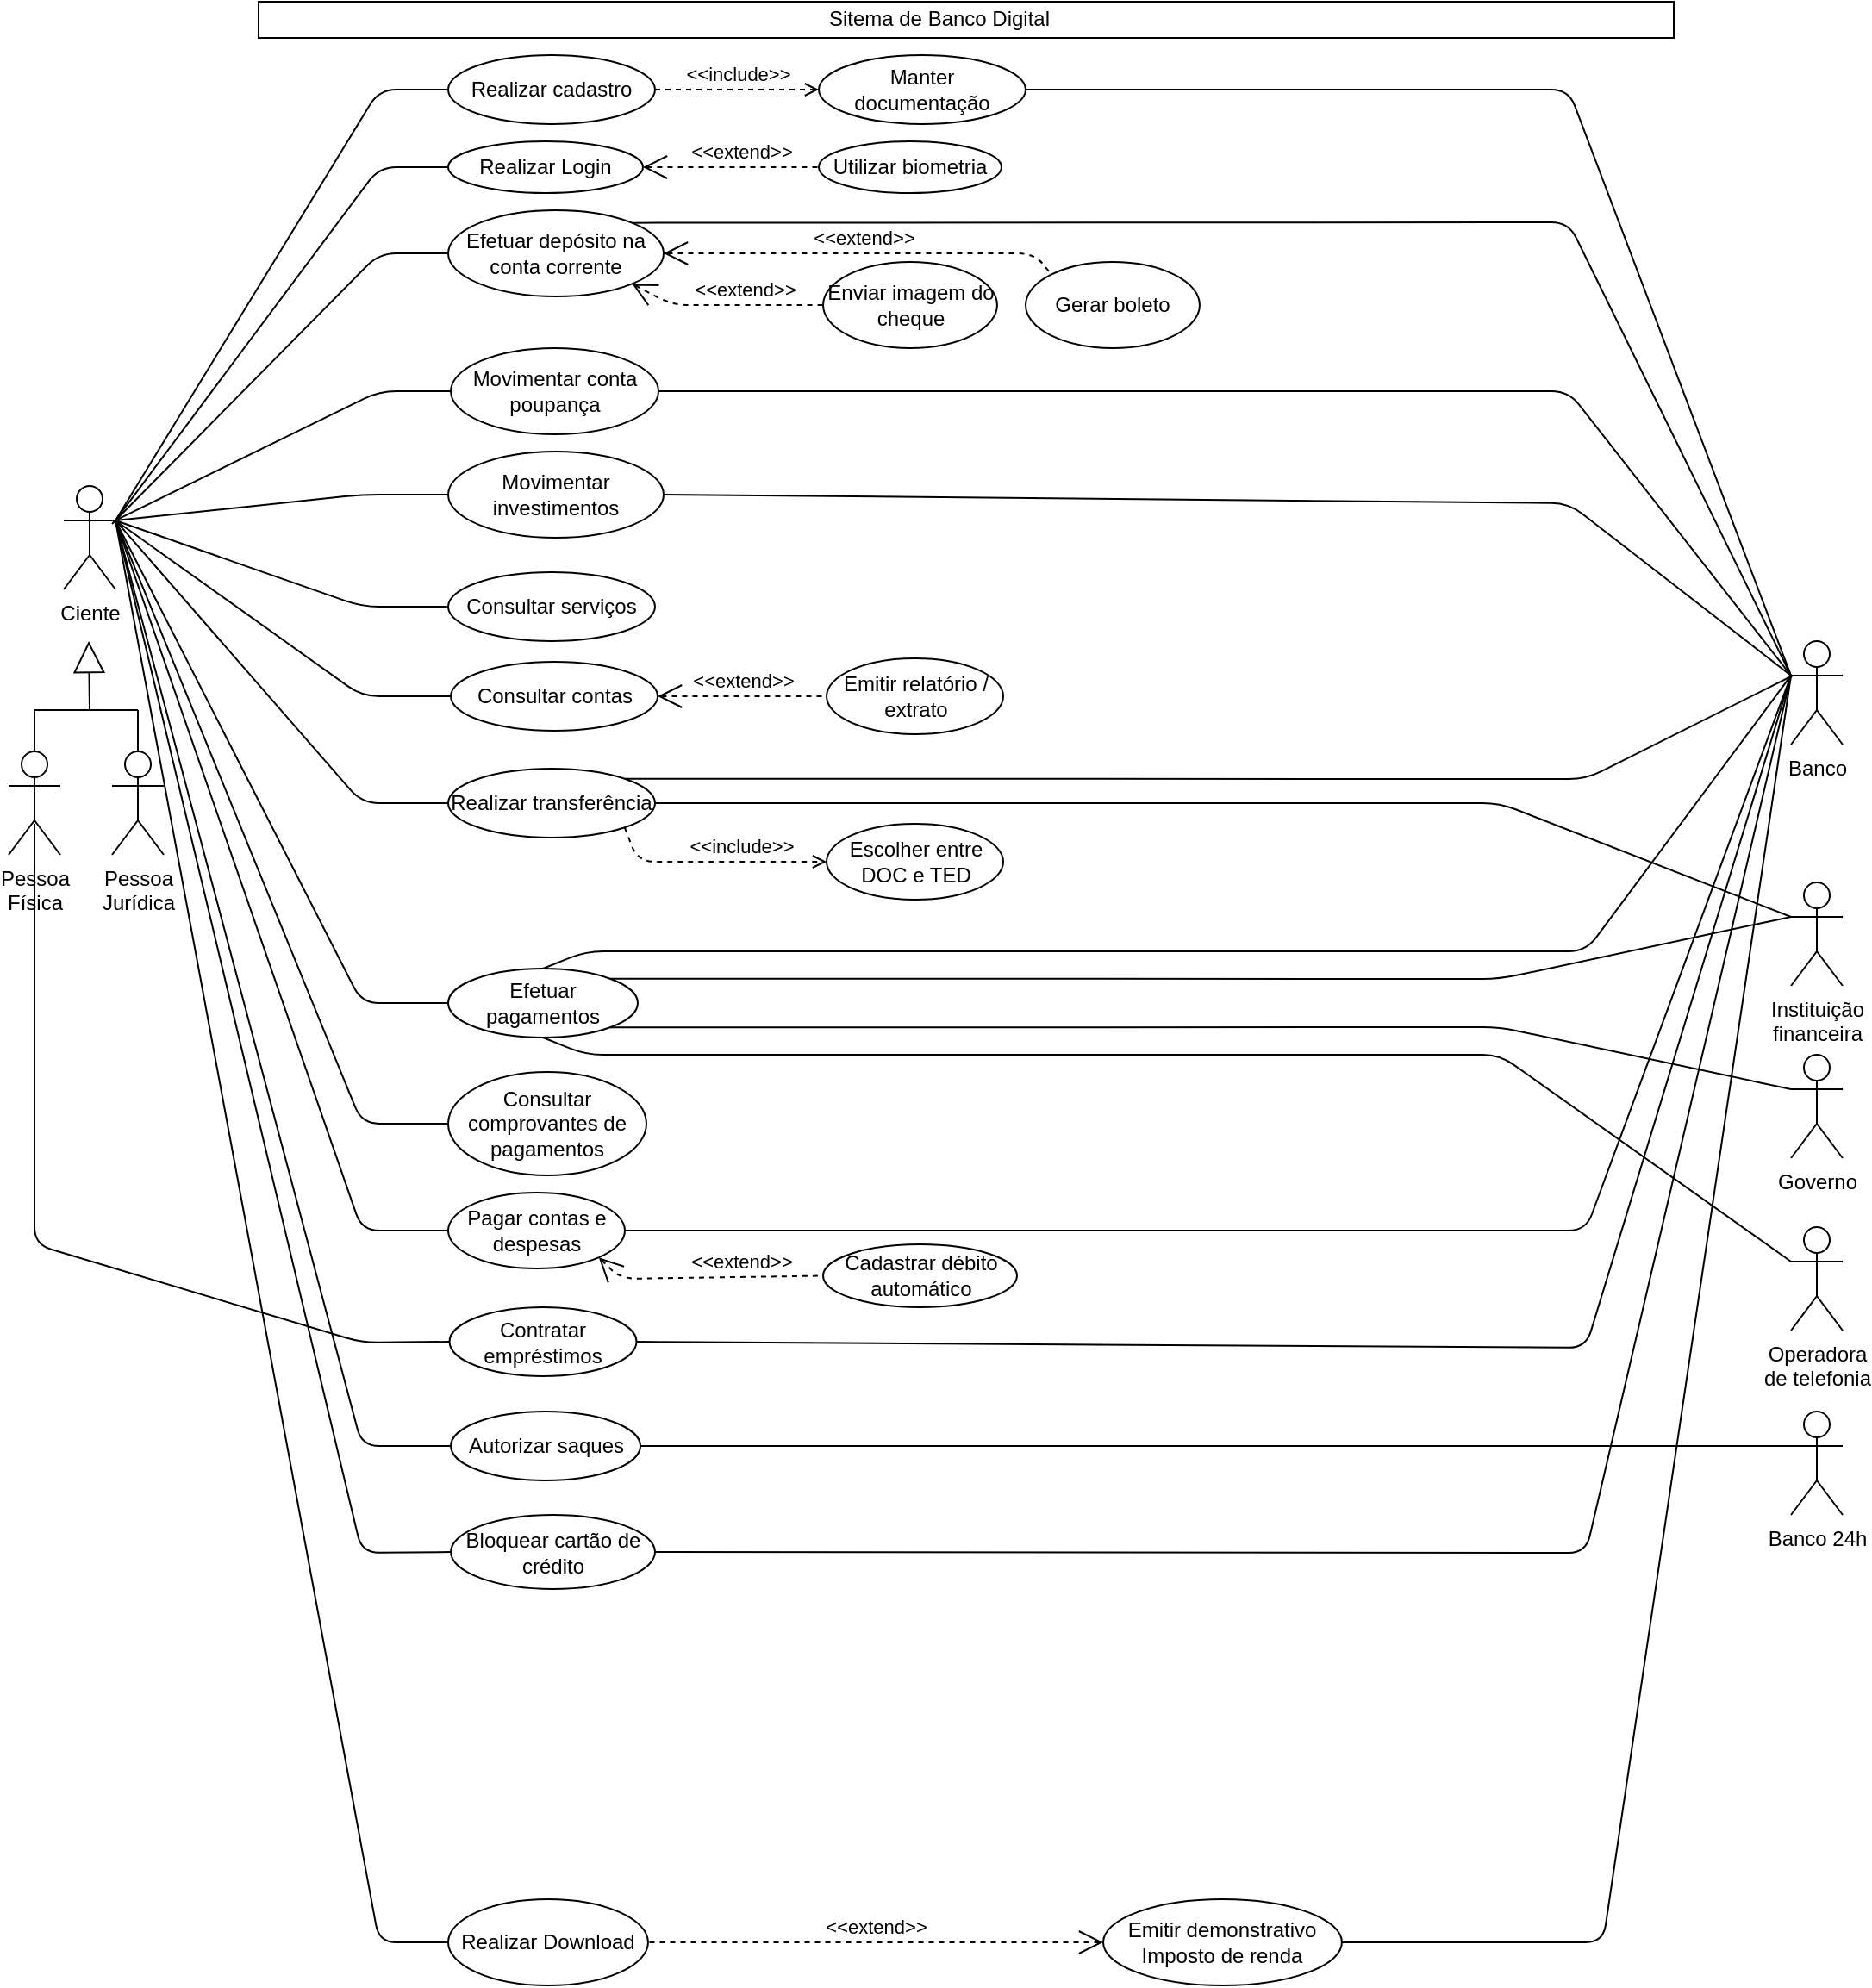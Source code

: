 <mxfile version="13.7.6" type="github" pages="5"><diagram id="DsBiiapuRiAqTnviEb7C" name="1 - Diagrama de Caso de Uso"><mxGraphModel dx="1422" dy="791" grid="1" gridSize="10" guides="1" tooltips="1" connect="1" arrows="1" fold="1" page="1" pageScale="1" pageWidth="1169" pageHeight="827" math="0" shadow="0"><root><mxCell id="2DhB54jZ814SYMtWfvFa-0"/><mxCell id="2DhB54jZ814SYMtWfvFa-1" parent="2DhB54jZ814SYMtWfvFa-0"/><mxCell id="vX_nBMu21mVQ4tmIVnHO-0" value="" style="whiteSpace=wrap;html=1;" parent="2DhB54jZ814SYMtWfvFa-1" vertex="1"><mxGeometry x="190" y="9" width="821" height="21" as="geometry"/></mxCell><mxCell id="vX_nBMu21mVQ4tmIVnHO-1" value="Realizar cadastro" style="ellipse;whiteSpace=wrap;html=1;" parent="2DhB54jZ814SYMtWfvFa-1" vertex="1"><mxGeometry x="300" y="40" width="120" height="40" as="geometry"/></mxCell><mxCell id="vX_nBMu21mVQ4tmIVnHO-5" value="Sitema de Banco Digital" style="text;html=1;strokeColor=none;fillColor=none;align=center;verticalAlign=middle;whiteSpace=wrap;rounded=0;" parent="2DhB54jZ814SYMtWfvFa-1" vertex="1"><mxGeometry x="500" y="9" width="170" height="20" as="geometry"/></mxCell><mxCell id="vX_nBMu21mVQ4tmIVnHO-6" value="Realizar Login" style="ellipse;whiteSpace=wrap;html=1;" parent="2DhB54jZ814SYMtWfvFa-1" vertex="1"><mxGeometry x="300" y="90" width="112.99" height="30" as="geometry"/></mxCell><mxCell id="vX_nBMu21mVQ4tmIVnHO-7" value="Realizar transferência" style="ellipse;whiteSpace=wrap;html=1;" parent="2DhB54jZ814SYMtWfvFa-1" vertex="1"><mxGeometry x="300" y="454" width="120" height="40" as="geometry"/></mxCell><mxCell id="vX_nBMu21mVQ4tmIVnHO-8" value="Efetuar pagamentos" style="ellipse;whiteSpace=wrap;html=1;" parent="2DhB54jZ814SYMtWfvFa-1" vertex="1"><mxGeometry x="300" y="570" width="110" height="40" as="geometry"/></mxCell><mxCell id="vX_nBMu21mVQ4tmIVnHO-9" value="Consultar comprovantes de pagamentos" style="ellipse;whiteSpace=wrap;html=1;" parent="2DhB54jZ814SYMtWfvFa-1" vertex="1"><mxGeometry x="300" y="630" width="115" height="60" as="geometry"/></mxCell><mxCell id="vX_nBMu21mVQ4tmIVnHO-14" value="Contratar empréstimos" style="ellipse;whiteSpace=wrap;html=1;" parent="2DhB54jZ814SYMtWfvFa-1" vertex="1"><mxGeometry x="300.76" y="766.5" width="108.48" height="40" as="geometry"/></mxCell><mxCell id="vX_nBMu21mVQ4tmIVnHO-23" value="Ciente" style="shape=umlActor;verticalLabelPosition=bottom;verticalAlign=top;html=1;outlineConnect=0;fillColor=#FFFFFF;" parent="2DhB54jZ814SYMtWfvFa-1" vertex="1"><mxGeometry x="77" y="290" width="30" height="60" as="geometry"/></mxCell><mxCell id="vX_nBMu21mVQ4tmIVnHO-26" value="" style="endArrow=block;endSize=16;endFill=0;html=1;" parent="2DhB54jZ814SYMtWfvFa-1" edge="1"><mxGeometry width="160" relative="1" as="geometry"><mxPoint x="92" y="420" as="sourcePoint"/><mxPoint x="91.5" y="380" as="targetPoint"/></mxGeometry></mxCell><mxCell id="vX_nBMu21mVQ4tmIVnHO-28" value="" style="endArrow=none;html=1;entryX=0;entryY=0.5;entryDx=0;entryDy=0;exitX=1;exitY=0.333;exitDx=0;exitDy=0;exitPerimeter=0;" parent="2DhB54jZ814SYMtWfvFa-1" target="vX_nBMu21mVQ4tmIVnHO-1" edge="1" source="vX_nBMu21mVQ4tmIVnHO-23"><mxGeometry width="50" height="50" relative="1" as="geometry"><mxPoint x="150" y="320" as="sourcePoint"/><mxPoint x="390" y="240" as="targetPoint"/><Array as="points"><mxPoint x="260" y="60"/></Array></mxGeometry></mxCell><mxCell id="ZvteafPXOO2fO8DJGW11-0" value="Banco" style="shape=umlActor;verticalLabelPosition=bottom;verticalAlign=top;html=1;outlineConnect=0;flipV=0;flipH=0;" parent="2DhB54jZ814SYMtWfvFa-1" vertex="1"><mxGeometry x="1079" y="380" width="30" height="60" as="geometry"/></mxCell><mxCell id="ZvteafPXOO2fO8DJGW11-1" value="" style="endArrow=none;html=1;exitX=1;exitY=0.5;exitDx=0;exitDy=0;entryX=0;entryY=0.333;entryDx=0;entryDy=0;entryPerimeter=0;" parent="2DhB54jZ814SYMtWfvFa-1" source="ZvteafPXOO2fO8DJGW11-13" edge="1" target="ZvteafPXOO2fO8DJGW11-0"><mxGeometry width="50" height="50" relative="1" as="geometry"><mxPoint x="560" y="310" as="sourcePoint"/><mxPoint x="1020" y="420" as="targetPoint"/><Array as="points"><mxPoint x="950" y="60"/></Array></mxGeometry></mxCell><mxCell id="ZvteafPXOO2fO8DJGW11-4" value="" style="endArrow=none;html=1;" parent="2DhB54jZ814SYMtWfvFa-1" edge="1"><mxGeometry width="50" height="50" relative="1" as="geometry"><mxPoint x="60" y="420" as="sourcePoint"/><mxPoint x="120" y="420" as="targetPoint"/></mxGeometry></mxCell><mxCell id="ZvteafPXOO2fO8DJGW11-5" value="Pessoa&lt;br&gt; Física" style="shape=umlActor;verticalLabelPosition=bottom;verticalAlign=top;html=1;outlineConnect=0;fillColor=#FFFFFF;" parent="2DhB54jZ814SYMtWfvFa-1" vertex="1"><mxGeometry x="45" y="444" width="30" height="60" as="geometry"/></mxCell><mxCell id="ZvteafPXOO2fO8DJGW11-6" value="Pessoa &lt;br&gt;Jurídica" style="shape=umlActor;verticalLabelPosition=bottom;verticalAlign=top;html=1;outlineConnect=0;fillColor=#FFFFFF;" parent="2DhB54jZ814SYMtWfvFa-1" vertex="1"><mxGeometry x="105" y="444" width="30" height="60" as="geometry"/></mxCell><mxCell id="ZvteafPXOO2fO8DJGW11-9" value="" style="endArrow=none;html=1;exitX=0.5;exitY=0;exitDx=0;exitDy=0;exitPerimeter=0;" parent="2DhB54jZ814SYMtWfvFa-1" source="ZvteafPXOO2fO8DJGW11-5" edge="1"><mxGeometry width="50" height="50" relative="1" as="geometry"><mxPoint x="60" y="450" as="sourcePoint"/><mxPoint x="60" y="420" as="targetPoint"/></mxGeometry></mxCell><mxCell id="ZvteafPXOO2fO8DJGW11-10" value="" style="endArrow=none;html=1;exitX=0.5;exitY=0;exitDx=0;exitDy=0;exitPerimeter=0;" parent="2DhB54jZ814SYMtWfvFa-1" source="ZvteafPXOO2fO8DJGW11-6" edge="1"><mxGeometry width="50" height="50" relative="1" as="geometry"><mxPoint x="184" y="560" as="sourcePoint"/><mxPoint x="120" y="420" as="targetPoint"/></mxGeometry></mxCell><mxCell id="ZvteafPXOO2fO8DJGW11-13" value="Manter documentação" style="ellipse;whiteSpace=wrap;html=1;" parent="2DhB54jZ814SYMtWfvFa-1" vertex="1"><mxGeometry x="515" y="40" width="120" height="40" as="geometry"/></mxCell><mxCell id="ZvteafPXOO2fO8DJGW11-14" value="&amp;lt;&amp;lt;include&amp;gt;&amp;gt;" style="edgeStyle=none;html=1;endArrow=open;verticalAlign=bottom;dashed=1;labelBackgroundColor=none;entryX=0;entryY=0.5;entryDx=0;entryDy=0;" parent="2DhB54jZ814SYMtWfvFa-1" source="vX_nBMu21mVQ4tmIVnHO-1" target="ZvteafPXOO2fO8DJGW11-13" edge="1"><mxGeometry width="160" relative="1" as="geometry"><mxPoint x="470" y="40" as="sourcePoint"/><mxPoint x="630" y="40" as="targetPoint"/></mxGeometry></mxCell><mxCell id="XDwi1TY7QVHNhXsGzI59-0" value="Efetuar depósito na conta corrente" style="ellipse;whiteSpace=wrap;html=1;" parent="2DhB54jZ814SYMtWfvFa-1" vertex="1"><mxGeometry x="300" y="130" width="125" height="50" as="geometry"/></mxCell><mxCell id="XDwi1TY7QVHNhXsGzI59-5" value="Consultar contas" style="ellipse;whiteSpace=wrap;html=1;" parent="2DhB54jZ814SYMtWfvFa-1" vertex="1"><mxGeometry x="301.52" y="392" width="120" height="40" as="geometry"/></mxCell><mxCell id="XDwi1TY7QVHNhXsGzI59-27" value="" style="endArrow=none;html=1;exitX=1;exitY=0;exitDx=0;exitDy=0;entryX=0;entryY=0.333;entryDx=0;entryDy=0;entryPerimeter=0;" parent="2DhB54jZ814SYMtWfvFa-1" source="XDwi1TY7QVHNhXsGzI59-0" edge="1" target="ZvteafPXOO2fO8DJGW11-0"><mxGeometry width="50" height="50" relative="1" as="geometry"><mxPoint x="690" y="440" as="sourcePoint"/><mxPoint x="1020" y="420" as="targetPoint"/><Array as="points"><mxPoint x="920" y="137"/><mxPoint x="950" y="137"/></Array></mxGeometry></mxCell><mxCell id="XDwi1TY7QVHNhXsGzI59-28" value="" style="endArrow=none;html=1;entryX=0;entryY=0.5;entryDx=0;entryDy=0;" parent="2DhB54jZ814SYMtWfvFa-1" target="XDwi1TY7QVHNhXsGzI59-0" edge="1"><mxGeometry width="50" height="50" relative="1" as="geometry"><mxPoint x="105" y="312" as="sourcePoint"/><mxPoint x="740" y="390" as="targetPoint"/><Array as="points"><mxPoint x="260" y="155"/></Array></mxGeometry></mxCell><mxCell id="wA_K8r5_YJ25UlDgHq8q-1" value="Movimentar conta poupança" style="ellipse;whiteSpace=wrap;html=1;" vertex="1" parent="2DhB54jZ814SYMtWfvFa-1"><mxGeometry x="301.52" y="210" width="120.49" height="50" as="geometry"/></mxCell><mxCell id="wA_K8r5_YJ25UlDgHq8q-2" value="Movimentar investimentos" style="ellipse;whiteSpace=wrap;html=1;" vertex="1" parent="2DhB54jZ814SYMtWfvFa-1"><mxGeometry x="300" y="270" width="125" height="50" as="geometry"/></mxCell><mxCell id="wA_K8r5_YJ25UlDgHq8q-20" value="" style="endArrow=none;html=1;entryX=0;entryY=0.5;entryDx=0;entryDy=0;exitX=1;exitY=0.333;exitDx=0;exitDy=0;exitPerimeter=0;" edge="1" parent="2DhB54jZ814SYMtWfvFa-1" source="vX_nBMu21mVQ4tmIVnHO-23" target="vX_nBMu21mVQ4tmIVnHO-7"><mxGeometry width="50" height="50" relative="1" as="geometry"><mxPoint x="150" y="320" as="sourcePoint"/><mxPoint x="620" y="520" as="targetPoint"/><Array as="points"><mxPoint x="250" y="474"/></Array></mxGeometry></mxCell><mxCell id="wA_K8r5_YJ25UlDgHq8q-21" value="" style="endArrow=none;html=1;exitX=0;exitY=0.5;exitDx=0;exitDy=0;entryX=1;entryY=0.333;entryDx=0;entryDy=0;entryPerimeter=0;" edge="1" parent="2DhB54jZ814SYMtWfvFa-1" source="vX_nBMu21mVQ4tmIVnHO-8" target="vX_nBMu21mVQ4tmIVnHO-23"><mxGeometry width="50" height="50" relative="1" as="geometry"><mxPoint x="570" y="480" as="sourcePoint"/><mxPoint x="150" y="320" as="targetPoint"/><Array as="points"><mxPoint x="250" y="590"/></Array></mxGeometry></mxCell><mxCell id="wA_K8r5_YJ25UlDgHq8q-22" value="" style="endArrow=none;html=1;exitX=0.5;exitY=0;exitDx=0;exitDy=0;entryX=0;entryY=0.333;entryDx=0;entryDy=0;entryPerimeter=0;" edge="1" parent="2DhB54jZ814SYMtWfvFa-1" source="vX_nBMu21mVQ4tmIVnHO-8" target="ZvteafPXOO2fO8DJGW11-0"><mxGeometry width="50" height="50" relative="1" as="geometry"><mxPoint x="570" y="630" as="sourcePoint"/><mxPoint x="1020" y="420" as="targetPoint"/><Array as="points"><mxPoint x="380" y="560"/><mxPoint x="960" y="560"/></Array></mxGeometry></mxCell><mxCell id="wA_K8r5_YJ25UlDgHq8q-23" value="" style="endArrow=none;html=1;entryX=0;entryY=0.5;entryDx=0;entryDy=0;exitX=1;exitY=0.333;exitDx=0;exitDy=0;exitPerimeter=0;" edge="1" parent="2DhB54jZ814SYMtWfvFa-1" source="vX_nBMu21mVQ4tmIVnHO-23" target="XDwi1TY7QVHNhXsGzI59-5"><mxGeometry width="50" height="50" relative="1" as="geometry"><mxPoint x="150" y="320" as="sourcePoint"/><mxPoint x="620" y="400" as="targetPoint"/><Array as="points"><mxPoint x="250" y="412"/></Array></mxGeometry></mxCell><mxCell id="wA_K8r5_YJ25UlDgHq8q-34" value="Banco 24h" style="shape=umlActor;verticalLabelPosition=bottom;verticalAlign=top;html=1;outlineConnect=0;fillColor=#FFFFFF;" vertex="1" parent="2DhB54jZ814SYMtWfvFa-1"><mxGeometry x="1079" y="827" width="30" height="60" as="geometry"/></mxCell><mxCell id="wA_K8r5_YJ25UlDgHq8q-35" value="Operadora&lt;br&gt;de telefonia" style="shape=umlActor;verticalLabelPosition=bottom;verticalAlign=top;html=1;outlineConnect=0;fillColor=#FFFFFF;" vertex="1" parent="2DhB54jZ814SYMtWfvFa-1"><mxGeometry x="1079" y="720" width="30" height="60" as="geometry"/></mxCell><mxCell id="wA_K8r5_YJ25UlDgHq8q-39" value="Governo" style="shape=umlActor;verticalLabelPosition=bottom;verticalAlign=top;html=1;outlineConnect=0;fillColor=#FFFFFF;" vertex="1" parent="2DhB54jZ814SYMtWfvFa-1"><mxGeometry x="1079" y="620" width="30" height="60" as="geometry"/></mxCell><mxCell id="wA_K8r5_YJ25UlDgHq8q-43" value="" style="endArrow=none;html=1;entryX=0;entryY=0.5;entryDx=0;entryDy=0;exitX=0.5;exitY=0.7;exitDx=0;exitDy=0;exitPerimeter=0;" edge="1" parent="2DhB54jZ814SYMtWfvFa-1" source="ZvteafPXOO2fO8DJGW11-5" target="vX_nBMu21mVQ4tmIVnHO-14"><mxGeometry width="50" height="50" relative="1" as="geometry"><mxPoint x="60" y="550" as="sourcePoint"/><mxPoint x="480" y="630" as="targetPoint"/><Array as="points"><mxPoint x="60" y="730"/><mxPoint x="250" y="787"/></Array></mxGeometry></mxCell><mxCell id="wA_K8r5_YJ25UlDgHq8q-44" value="Autorizar saques" style="ellipse;whiteSpace=wrap;html=1;" vertex="1" parent="2DhB54jZ814SYMtWfvFa-1"><mxGeometry x="301.52" y="827" width="110" height="40" as="geometry"/></mxCell><mxCell id="wA_K8r5_YJ25UlDgHq8q-45" value="" style="endArrow=none;html=1;exitX=1;exitY=0.5;exitDx=0;exitDy=0;entryX=0;entryY=0.333;entryDx=0;entryDy=0;entryPerimeter=0;" edge="1" parent="2DhB54jZ814SYMtWfvFa-1" source="wA_K8r5_YJ25UlDgHq8q-44" target="wA_K8r5_YJ25UlDgHq8q-34"><mxGeometry width="50" height="50" relative="1" as="geometry"><mxPoint x="430" y="650" as="sourcePoint"/><mxPoint x="1010" y="730" as="targetPoint"/><Array as="points"/></mxGeometry></mxCell><mxCell id="wA_K8r5_YJ25UlDgHq8q-46" value="" style="endArrow=none;html=1;exitX=0;exitY=0.5;exitDx=0;exitDy=0;entryX=1;entryY=0.333;entryDx=0;entryDy=0;entryPerimeter=0;" edge="1" parent="2DhB54jZ814SYMtWfvFa-1" source="wA_K8r5_YJ25UlDgHq8q-44" target="vX_nBMu21mVQ4tmIVnHO-23"><mxGeometry width="50" height="50" relative="1" as="geometry"><mxPoint x="460" y="739" as="sourcePoint"/><mxPoint x="150" y="320" as="targetPoint"/><Array as="points"><mxPoint x="250" y="847"/></Array></mxGeometry></mxCell><mxCell id="wA_K8r5_YJ25UlDgHq8q-47" value="Emitir demonstrativo Imposto de renda" style="ellipse;whiteSpace=wrap;html=1;" vertex="1" parent="2DhB54jZ814SYMtWfvFa-1"><mxGeometry x="680" y="1110" width="138.48" height="50" as="geometry"/></mxCell><mxCell id="GX83zMJalA5b8JE2kMbX-0" value="" style="endArrow=none;html=1;exitX=1;exitY=0.333;exitDx=0;exitDy=0;exitPerimeter=0;entryX=0;entryY=0.5;entryDx=0;entryDy=0;" edge="1" parent="2DhB54jZ814SYMtWfvFa-1" source="vX_nBMu21mVQ4tmIVnHO-23" target="vX_nBMu21mVQ4tmIVnHO-6"><mxGeometry width="50" height="50" relative="1" as="geometry"><mxPoint x="590" y="270" as="sourcePoint"/><mxPoint x="640" y="220" as="targetPoint"/><Array as="points"><mxPoint x="260" y="105"/></Array></mxGeometry></mxCell><mxCell id="GX83zMJalA5b8JE2kMbX-2" value="Realizar Download" style="ellipse;whiteSpace=wrap;html=1;" vertex="1" parent="2DhB54jZ814SYMtWfvFa-1"><mxGeometry x="300" y="1110" width="115.98" height="50" as="geometry"/></mxCell><mxCell id="GX83zMJalA5b8JE2kMbX-6" value="" style="endArrow=none;html=1;entryX=1;entryY=0.333;entryDx=0;entryDy=0;entryPerimeter=0;exitX=0;exitY=0.5;exitDx=0;exitDy=0;" edge="1" parent="2DhB54jZ814SYMtWfvFa-1" source="GX83zMJalA5b8JE2kMbX-2" target="vX_nBMu21mVQ4tmIVnHO-23"><mxGeometry width="50" height="50" relative="1" as="geometry"><mxPoint x="590" y="690" as="sourcePoint"/><mxPoint x="640" y="640" as="targetPoint"/><Array as="points"><mxPoint x="260" y="1135"/></Array></mxGeometry></mxCell><mxCell id="GX83zMJalA5b8JE2kMbX-7" value="&amp;lt;&amp;lt;extend&amp;gt;&amp;gt;" style="edgeStyle=none;html=1;startArrow=open;endArrow=none;startSize=12;verticalAlign=bottom;dashed=1;labelBackgroundColor=none;exitX=0;exitY=0.5;exitDx=0;exitDy=0;entryX=1;entryY=0.5;entryDx=0;entryDy=0;" edge="1" parent="2DhB54jZ814SYMtWfvFa-1" source="wA_K8r5_YJ25UlDgHq8q-47" target="GX83zMJalA5b8JE2kMbX-2"><mxGeometry width="160" relative="1" as="geometry"><mxPoint x="530" y="1110" as="sourcePoint"/><mxPoint x="690" y="1110" as="targetPoint"/></mxGeometry></mxCell><mxCell id="GX83zMJalA5b8JE2kMbX-8" value="" style="endArrow=none;html=1;entryX=0;entryY=0.333;entryDx=0;entryDy=0;entryPerimeter=0;exitX=1;exitY=0.5;exitDx=0;exitDy=0;" edge="1" parent="2DhB54jZ814SYMtWfvFa-1" source="wA_K8r5_YJ25UlDgHq8q-47" target="ZvteafPXOO2fO8DJGW11-0"><mxGeometry width="50" height="50" relative="1" as="geometry"><mxPoint x="590" y="750" as="sourcePoint"/><mxPoint x="640" y="700" as="targetPoint"/><Array as="points"><mxPoint x="970" y="1135"/></Array></mxGeometry></mxCell><mxCell id="GX83zMJalA5b8JE2kMbX-11" value="Utilizar biometria" style="ellipse;whiteSpace=wrap;html=1;" vertex="1" parent="2DhB54jZ814SYMtWfvFa-1"><mxGeometry x="515" y="90" width="105.98" height="30" as="geometry"/></mxCell><mxCell id="GX83zMJalA5b8JE2kMbX-12" value="&amp;lt;&amp;lt;extend&amp;gt;&amp;gt;" style="edgeStyle=none;html=1;startArrow=open;endArrow=none;startSize=12;verticalAlign=bottom;dashed=1;labelBackgroundColor=none;exitX=1;exitY=0.5;exitDx=0;exitDy=0;entryX=0;entryY=0.5;entryDx=0;entryDy=0;" edge="1" parent="2DhB54jZ814SYMtWfvFa-1" source="vX_nBMu21mVQ4tmIVnHO-6" target="GX83zMJalA5b8JE2kMbX-11"><mxGeometry x="0.118" width="160" relative="1" as="geometry"><mxPoint x="412.99" y="125" as="sourcePoint"/><mxPoint x="515" y="125" as="targetPoint"/><mxPoint as="offset"/></mxGeometry></mxCell><mxCell id="GX83zMJalA5b8JE2kMbX-13" value="Enviar imagem do cheque" style="ellipse;whiteSpace=wrap;html=1;" vertex="1" parent="2DhB54jZ814SYMtWfvFa-1"><mxGeometry x="517.5" y="160" width="100.98" height="50" as="geometry"/></mxCell><mxCell id="GX83zMJalA5b8JE2kMbX-14" value="&amp;lt;&amp;lt;extend&amp;gt;&amp;gt;" style="edgeStyle=none;html=1;startArrow=open;endArrow=none;startSize=12;verticalAlign=bottom;dashed=1;labelBackgroundColor=none;entryX=0;entryY=0.5;entryDx=0;entryDy=0;exitX=1;exitY=1;exitDx=0;exitDy=0;" edge="1" parent="2DhB54jZ814SYMtWfvFa-1" source="XDwi1TY7QVHNhXsGzI59-0" target="GX83zMJalA5b8JE2kMbX-13"><mxGeometry x="0.194" width="160" relative="1" as="geometry"><mxPoint x="580" y="290" as="sourcePoint"/><mxPoint x="740" y="290" as="targetPoint"/><Array as="points"><mxPoint x="430" y="185"/></Array><mxPoint as="offset"/></mxGeometry></mxCell><mxCell id="GX83zMJalA5b8JE2kMbX-15" value="Gerar boleto" style="ellipse;whiteSpace=wrap;html=1;" vertex="1" parent="2DhB54jZ814SYMtWfvFa-1"><mxGeometry x="635" y="160" width="100.98" height="50" as="geometry"/></mxCell><mxCell id="GX83zMJalA5b8JE2kMbX-16" value="&amp;lt;&amp;lt;extend&amp;gt;&amp;gt;" style="edgeStyle=none;html=1;startArrow=open;endArrow=none;startSize=12;verticalAlign=bottom;dashed=1;labelBackgroundColor=none;entryX=0;entryY=0;entryDx=0;entryDy=0;exitX=1;exitY=0.5;exitDx=0;exitDy=0;" edge="1" parent="2DhB54jZ814SYMtWfvFa-1" source="XDwi1TY7QVHNhXsGzI59-0" target="GX83zMJalA5b8JE2kMbX-15"><mxGeometry width="160" relative="1" as="geometry"><mxPoint x="580" y="440" as="sourcePoint"/><mxPoint x="740" y="440" as="targetPoint"/><Array as="points"><mxPoint x="640" y="155"/></Array></mxGeometry></mxCell><mxCell id="GX83zMJalA5b8JE2kMbX-25" value="Emitir relatório / extrato" style="ellipse;whiteSpace=wrap;html=1;" vertex="1" parent="2DhB54jZ814SYMtWfvFa-1"><mxGeometry x="519.51" y="390" width="102.5" height="44" as="geometry"/></mxCell><mxCell id="GX83zMJalA5b8JE2kMbX-26" value="&amp;lt;&amp;lt;extend&amp;gt;&amp;gt;" style="edgeStyle=none;html=1;startArrow=open;endArrow=none;startSize=12;verticalAlign=bottom;dashed=1;labelBackgroundColor=none;exitX=1;exitY=0.5;exitDx=0;exitDy=0;entryX=0;entryY=0.5;entryDx=0;entryDy=0;" edge="1" parent="2DhB54jZ814SYMtWfvFa-1" source="XDwi1TY7QVHNhXsGzI59-5" target="GX83zMJalA5b8JE2kMbX-25"><mxGeometry width="160" relative="1" as="geometry"><mxPoint x="572.01" y="518" as="sourcePoint"/><mxPoint x="732.01" y="518" as="targetPoint"/></mxGeometry></mxCell><mxCell id="GX83zMJalA5b8JE2kMbX-27" value="Instituição&lt;br&gt; financeira" style="shape=umlActor;verticalLabelPosition=bottom;verticalAlign=top;html=1;outlineConnect=0;flipV=0;flipH=0;" vertex="1" parent="2DhB54jZ814SYMtWfvFa-1"><mxGeometry x="1079" y="520" width="30" height="60" as="geometry"/></mxCell><mxCell id="GX83zMJalA5b8JE2kMbX-30" value="Escolher entre DOC e TED" style="ellipse;whiteSpace=wrap;html=1;" vertex="1" parent="2DhB54jZ814SYMtWfvFa-1"><mxGeometry x="519.51" y="486" width="102.5" height="44" as="geometry"/></mxCell><mxCell id="GX83zMJalA5b8JE2kMbX-31" value="&amp;lt;&amp;lt;include&amp;gt;&amp;gt;" style="edgeStyle=none;html=1;endArrow=open;verticalAlign=bottom;dashed=1;labelBackgroundColor=none;exitX=1;exitY=1;exitDx=0;exitDy=0;entryX=0;entryY=0.5;entryDx=0;entryDy=0;" edge="1" parent="2DhB54jZ814SYMtWfvFa-1" source="vX_nBMu21mVQ4tmIVnHO-7" target="GX83zMJalA5b8JE2kMbX-30"><mxGeometry x="0.243" width="160" relative="1" as="geometry"><mxPoint x="660" y="520" as="sourcePoint"/><mxPoint x="820" y="520" as="targetPoint"/><Array as="points"><mxPoint x="410" y="508"/></Array><mxPoint as="offset"/></mxGeometry></mxCell><mxCell id="GX83zMJalA5b8JE2kMbX-32" value="" style="endArrow=none;html=1;exitX=1;exitY=0;exitDx=0;exitDy=0;" edge="1" parent="2DhB54jZ814SYMtWfvFa-1" source="vX_nBMu21mVQ4tmIVnHO-7"><mxGeometry width="50" height="50" relative="1" as="geometry"><mxPoint x="710" y="420" as="sourcePoint"/><mxPoint x="1080" y="400" as="targetPoint"/><Array as="points"><mxPoint x="960" y="460"/></Array></mxGeometry></mxCell><mxCell id="GX83zMJalA5b8JE2kMbX-33" value="" style="endArrow=none;html=1;exitX=1;exitY=0.5;exitDx=0;exitDy=0;entryX=0;entryY=0.333;entryDx=0;entryDy=0;entryPerimeter=0;" edge="1" parent="2DhB54jZ814SYMtWfvFa-1" source="vX_nBMu21mVQ4tmIVnHO-7" target="GX83zMJalA5b8JE2kMbX-27"><mxGeometry width="50" height="50" relative="1" as="geometry"><mxPoint x="710" y="480" as="sourcePoint"/><mxPoint x="760" y="430" as="targetPoint"/><Array as="points"><mxPoint x="910" y="474"/></Array></mxGeometry></mxCell><mxCell id="GX83zMJalA5b8JE2kMbX-34" value="Consultar serviços" style="ellipse;whiteSpace=wrap;html=1;" vertex="1" parent="2DhB54jZ814SYMtWfvFa-1"><mxGeometry x="300" y="340" width="120" height="40" as="geometry"/></mxCell><mxCell id="GX83zMJalA5b8JE2kMbX-36" value="" style="endArrow=none;html=1;exitX=1;exitY=0.333;exitDx=0;exitDy=0;exitPerimeter=0;entryX=0;entryY=0.5;entryDx=0;entryDy=0;" edge="1" parent="2DhB54jZ814SYMtWfvFa-1" source="vX_nBMu21mVQ4tmIVnHO-23" target="GX83zMJalA5b8JE2kMbX-34"><mxGeometry width="50" height="50" relative="1" as="geometry"><mxPoint x="710" y="570" as="sourcePoint"/><mxPoint x="760" y="520" as="targetPoint"/><Array as="points"><mxPoint x="250" y="360"/></Array></mxGeometry></mxCell><mxCell id="GX83zMJalA5b8JE2kMbX-37" value="" style="endArrow=none;html=1;exitX=1;exitY=0.333;exitDx=0;exitDy=0;exitPerimeter=0;entryX=0;entryY=0.5;entryDx=0;entryDy=0;" edge="1" parent="2DhB54jZ814SYMtWfvFa-1" source="vX_nBMu21mVQ4tmIVnHO-23" target="wA_K8r5_YJ25UlDgHq8q-1"><mxGeometry width="50" height="50" relative="1" as="geometry"><mxPoint x="710" y="510" as="sourcePoint"/><mxPoint x="760" y="460" as="targetPoint"/><Array as="points"><mxPoint x="260" y="235"/></Array></mxGeometry></mxCell><mxCell id="GX83zMJalA5b8JE2kMbX-38" value="" style="endArrow=none;html=1;exitX=1;exitY=0.5;exitDx=0;exitDy=0;entryX=0;entryY=0.333;entryDx=0;entryDy=0;entryPerimeter=0;" edge="1" parent="2DhB54jZ814SYMtWfvFa-1" source="wA_K8r5_YJ25UlDgHq8q-1" target="ZvteafPXOO2fO8DJGW11-0"><mxGeometry width="50" height="50" relative="1" as="geometry"><mxPoint x="710" y="510" as="sourcePoint"/><mxPoint x="760" y="460" as="targetPoint"/><Array as="points"><mxPoint x="950" y="235"/></Array></mxGeometry></mxCell><mxCell id="GX83zMJalA5b8JE2kMbX-39" value="" style="endArrow=none;html=1;exitX=1;exitY=0.333;exitDx=0;exitDy=0;exitPerimeter=0;entryX=0;entryY=0.5;entryDx=0;entryDy=0;" edge="1" parent="2DhB54jZ814SYMtWfvFa-1" source="vX_nBMu21mVQ4tmIVnHO-23" target="wA_K8r5_YJ25UlDgHq8q-2"><mxGeometry width="50" height="50" relative="1" as="geometry"><mxPoint x="710" y="510" as="sourcePoint"/><mxPoint x="760" y="460" as="targetPoint"/><Array as="points"><mxPoint x="250" y="295"/></Array></mxGeometry></mxCell><mxCell id="GX83zMJalA5b8JE2kMbX-40" value="" style="endArrow=none;html=1;exitX=1;exitY=0.5;exitDx=0;exitDy=0;entryX=0;entryY=0.333;entryDx=0;entryDy=0;entryPerimeter=0;" edge="1" parent="2DhB54jZ814SYMtWfvFa-1" source="wA_K8r5_YJ25UlDgHq8q-2" target="ZvteafPXOO2fO8DJGW11-0"><mxGeometry width="50" height="50" relative="1" as="geometry"><mxPoint x="710" y="510" as="sourcePoint"/><mxPoint x="760" y="460" as="targetPoint"/><Array as="points"><mxPoint x="950" y="300"/></Array></mxGeometry></mxCell><mxCell id="GX83zMJalA5b8JE2kMbX-47" value="" style="endArrow=none;html=1;exitX=1;exitY=0;exitDx=0;exitDy=0;entryX=0;entryY=0.333;entryDx=0;entryDy=0;entryPerimeter=0;" edge="1" parent="2DhB54jZ814SYMtWfvFa-1" source="vX_nBMu21mVQ4tmIVnHO-8" target="GX83zMJalA5b8JE2kMbX-27"><mxGeometry width="50" height="50" relative="1" as="geometry"><mxPoint x="710" y="690" as="sourcePoint"/><mxPoint x="760" y="640" as="targetPoint"/><Array as="points"><mxPoint x="910" y="576"/></Array></mxGeometry></mxCell><mxCell id="GX83zMJalA5b8JE2kMbX-48" value="" style="endArrow=none;html=1;exitX=1;exitY=1;exitDx=0;exitDy=0;entryX=0;entryY=0.333;entryDx=0;entryDy=0;entryPerimeter=0;" edge="1" parent="2DhB54jZ814SYMtWfvFa-1" source="vX_nBMu21mVQ4tmIVnHO-8" target="wA_K8r5_YJ25UlDgHq8q-39"><mxGeometry width="50" height="50" relative="1" as="geometry"><mxPoint x="710" y="690" as="sourcePoint"/><mxPoint x="760" y="640" as="targetPoint"/><Array as="points"><mxPoint x="910" y="604"/></Array></mxGeometry></mxCell><mxCell id="GX83zMJalA5b8JE2kMbX-49" value="" style="endArrow=none;html=1;exitX=0.5;exitY=1;exitDx=0;exitDy=0;entryX=0;entryY=0.333;entryDx=0;entryDy=0;entryPerimeter=0;" edge="1" parent="2DhB54jZ814SYMtWfvFa-1" source="vX_nBMu21mVQ4tmIVnHO-8" target="wA_K8r5_YJ25UlDgHq8q-35"><mxGeometry width="50" height="50" relative="1" as="geometry"><mxPoint x="710" y="690" as="sourcePoint"/><mxPoint x="760" y="640" as="targetPoint"/><Array as="points"><mxPoint x="380" y="620"/><mxPoint x="910" y="620"/></Array></mxGeometry></mxCell><mxCell id="GX83zMJalA5b8JE2kMbX-50" value="" style="endArrow=none;html=1;exitX=1;exitY=0.333;exitDx=0;exitDy=0;exitPerimeter=0;entryX=0;entryY=0.5;entryDx=0;entryDy=0;" edge="1" parent="2DhB54jZ814SYMtWfvFa-1" source="vX_nBMu21mVQ4tmIVnHO-23" target="vX_nBMu21mVQ4tmIVnHO-9"><mxGeometry width="50" height="50" relative="1" as="geometry"><mxPoint x="710" y="660" as="sourcePoint"/><mxPoint x="760" y="610" as="targetPoint"/><Array as="points"><mxPoint x="250" y="660"/></Array></mxGeometry></mxCell><mxCell id="GX83zMJalA5b8JE2kMbX-51" value="Pagar contas e despesas" style="ellipse;whiteSpace=wrap;html=1;" vertex="1" parent="2DhB54jZ814SYMtWfvFa-1"><mxGeometry x="300" y="700" width="102.5" height="44" as="geometry"/></mxCell><mxCell id="GX83zMJalA5b8JE2kMbX-54" value="" style="endArrow=none;html=1;exitX=1;exitY=0.333;exitDx=0;exitDy=0;exitPerimeter=0;entryX=0;entryY=0.5;entryDx=0;entryDy=0;" edge="1" parent="2DhB54jZ814SYMtWfvFa-1" source="vX_nBMu21mVQ4tmIVnHO-23" target="GX83zMJalA5b8JE2kMbX-51"><mxGeometry width="50" height="50" relative="1" as="geometry"><mxPoint x="710" y="690" as="sourcePoint"/><mxPoint x="310" y="750" as="targetPoint"/><Array as="points"><mxPoint x="250" y="722"/></Array></mxGeometry></mxCell><mxCell id="GX83zMJalA5b8JE2kMbX-56" value="" style="endArrow=none;html=1;exitX=1;exitY=0.5;exitDx=0;exitDy=0;entryX=0;entryY=0.333;entryDx=0;entryDy=0;entryPerimeter=0;" edge="1" parent="2DhB54jZ814SYMtWfvFa-1" source="GX83zMJalA5b8JE2kMbX-51" target="ZvteafPXOO2fO8DJGW11-0"><mxGeometry width="50" height="50" relative="1" as="geometry"><mxPoint x="611.25" y="720" as="sourcePoint"/><mxPoint x="760" y="760" as="targetPoint"/><Array as="points"><mxPoint x="960" y="722"/></Array></mxGeometry></mxCell><mxCell id="GX83zMJalA5b8JE2kMbX-61" value="Cadastrar débito automático" style="ellipse;whiteSpace=wrap;html=1;" vertex="1" parent="2DhB54jZ814SYMtWfvFa-1"><mxGeometry x="517.5" y="730" width="112.5" height="36.5" as="geometry"/></mxCell><mxCell id="GX83zMJalA5b8JE2kMbX-64" value="&amp;lt;&amp;lt;extend&amp;gt;&amp;gt;" style="edgeStyle=none;html=1;startArrow=open;endArrow=none;startSize=12;verticalAlign=bottom;dashed=1;labelBackgroundColor=none;exitX=1;exitY=1;exitDx=0;exitDy=0;entryX=0;entryY=0.5;entryDx=0;entryDy=0;" edge="1" parent="2DhB54jZ814SYMtWfvFa-1" source="GX83zMJalA5b8JE2kMbX-51" target="GX83zMJalA5b8JE2kMbX-61"><mxGeometry x="0.297" width="160" relative="1" as="geometry"><mxPoint x="660" y="690" as="sourcePoint"/><mxPoint x="820" y="690" as="targetPoint"/><Array as="points"><mxPoint x="400" y="750"/></Array><mxPoint as="offset"/></mxGeometry></mxCell><mxCell id="GX83zMJalA5b8JE2kMbX-67" value="" style="endArrow=none;html=1;exitX=1;exitY=0.5;exitDx=0;exitDy=0;entryX=0;entryY=0.333;entryDx=0;entryDy=0;entryPerimeter=0;" edge="1" parent="2DhB54jZ814SYMtWfvFa-1" source="vX_nBMu21mVQ4tmIVnHO-14" target="ZvteafPXOO2fO8DJGW11-0"><mxGeometry width="50" height="50" relative="1" as="geometry"><mxPoint x="710" y="510" as="sourcePoint"/><mxPoint x="760" y="460" as="targetPoint"/><Array as="points"><mxPoint x="960" y="790"/></Array></mxGeometry></mxCell><mxCell id="GX83zMJalA5b8JE2kMbX-72" value="Bloquear cartão de crédito" style="ellipse;whiteSpace=wrap;html=1;" vertex="1" parent="2DhB54jZ814SYMtWfvFa-1"><mxGeometry x="301.52" y="887" width="118.48" height="43" as="geometry"/></mxCell><mxCell id="GX83zMJalA5b8JE2kMbX-75" value="" style="endArrow=none;html=1;exitX=1;exitY=0.5;exitDx=0;exitDy=0;entryX=0;entryY=0.333;entryDx=0;entryDy=0;entryPerimeter=0;" edge="1" parent="2DhB54jZ814SYMtWfvFa-1" source="GX83zMJalA5b8JE2kMbX-72" target="ZvteafPXOO2fO8DJGW11-0"><mxGeometry width="50" height="50" relative="1" as="geometry"><mxPoint x="690" y="760" as="sourcePoint"/><mxPoint x="1079" y="950" as="targetPoint"/><Array as="points"><mxPoint x="960" y="909"/></Array></mxGeometry></mxCell><mxCell id="GX83zMJalA5b8JE2kMbX-76" value="" style="endArrow=none;html=1;exitX=1;exitY=0.333;exitDx=0;exitDy=0;exitPerimeter=0;entryX=0;entryY=0.5;entryDx=0;entryDy=0;" edge="1" parent="2DhB54jZ814SYMtWfvFa-1" source="vX_nBMu21mVQ4tmIVnHO-23" target="GX83zMJalA5b8JE2kMbX-72"><mxGeometry width="50" height="50" relative="1" as="geometry"><mxPoint x="580" y="660" as="sourcePoint"/><mxPoint x="740" y="710" as="targetPoint"/><Array as="points"><mxPoint x="250" y="909"/></Array></mxGeometry></mxCell></root></mxGraphModel></diagram><diagram id="495oLYSGz99swxLtIUu_" name="Diagrama Caso de Uso"><mxGraphModel dx="1422" dy="791" grid="1" gridSize="10" guides="1" tooltips="1" connect="1" arrows="1" fold="1" page="1" pageScale="1" pageWidth="1169" pageHeight="827" math="0" shadow="0"><root><mxCell id="0"/><mxCell id="1" parent="0"/><mxCell id="bybP9E_7Fza4wZqAMd7u-1" value="Cliente" style="shape=umlActor;verticalLabelPosition=bottom;verticalAlign=top;html=1;outlineConnect=0;" parent="1" vertex="1"><mxGeometry x="110" y="125" width="30" height="60" as="geometry"/></mxCell><mxCell id="bybP9E_7Fza4wZqAMd7u-2" value="Banco" style="shape=umlActor;verticalLabelPosition=bottom;verticalAlign=top;html=1;outlineConnect=0;fillColor=#FFFFCC;" parent="1" vertex="1"><mxGeometry x="1020" y="185" width="30" height="60" as="geometry"/></mxCell><mxCell id="bybP9E_7Fza4wZqAMd7u-3" value="" style="whiteSpace=wrap;html=1;aspect=fixed;" parent="1" vertex="1"><mxGeometry x="245" y="60" width="680" height="680" as="geometry"/></mxCell><mxCell id="bybP9E_7Fza4wZqAMd7u-5" value="Realizar cadastro" style="ellipse;whiteSpace=wrap;html=1;" parent="1" vertex="1"><mxGeometry x="300" y="100" width="140" height="50" as="geometry"/></mxCell><mxCell id="bybP9E_7Fza4wZqAMd7u-6" value="Administrar contas" style="ellipse;whiteSpace=wrap;html=1;fillColor=#FFFF66;" parent="1" vertex="1"><mxGeometry x="300" y="470" width="140" height="50" as="geometry"/></mxCell><mxCell id="bybP9E_7Fza4wZqAMd7u-7" value="Departamento de Novas Contas" style="shape=umlActor;verticalLabelPosition=bottom;verticalAlign=top;html=1;outlineConnect=0;" parent="1" vertex="1"><mxGeometry x="1020" y="90" width="30" height="60" as="geometry"/></mxCell><mxCell id="bybP9E_7Fza4wZqAMd7u-8" value="Realizar depósito" style="ellipse;whiteSpace=wrap;html=1;" parent="1" vertex="1"><mxGeometry x="310" y="250" width="140" height="50" as="geometry"/></mxCell><mxCell id="bybP9E_7Fza4wZqAMd7u-9" value="Exibir extratos" style="ellipse;whiteSpace=wrap;html=1;fillColor=#FFFF33;" parent="1" vertex="1"><mxGeometry x="300" y="414" width="140" height="50" as="geometry"/></mxCell><mxCell id="bybP9E_7Fza4wZqAMd7u-10" value="Outros bancos" style="shape=umlActor;verticalLabelPosition=bottom;verticalAlign=top;html=1;outlineConnect=0;" parent="1" vertex="1"><mxGeometry x="110" y="354" width="30" height="60" as="geometry"/></mxCell><mxCell id="bybP9E_7Fza4wZqAMd7u-13" value="Sitema de Banco Digital" style="text;html=1;strokeColor=none;fillColor=none;align=center;verticalAlign=middle;whiteSpace=wrap;rounded=0;" parent="1" vertex="1"><mxGeometry x="500" y="70" width="170" height="20" as="geometry"/></mxCell><mxCell id="bybP9E_7Fza4wZqAMd7u-16" value="Pessoa física" style="shape=umlActor;verticalLabelPosition=bottom;verticalAlign=top;html=1;outlineConnect=0;" parent="1" vertex="1"><mxGeometry x="50" y="245" width="30" height="60" as="geometry"/></mxCell><mxCell id="bybP9E_7Fza4wZqAMd7u-17" value="Pessoa Jurídica" style="shape=umlActor;verticalLabelPosition=bottom;verticalAlign=top;html=1;outlineConnect=0;" parent="1" vertex="1"><mxGeometry x="160" y="245" width="30" height="60" as="geometry"/></mxCell><mxCell id="bybP9E_7Fza4wZqAMd7u-20" value="" style="endArrow=block;dashed=1;endFill=0;endSize=12;html=1;" parent="1" edge="1"><mxGeometry width="160" relative="1" as="geometry"><mxPoint x="70" y="235" as="sourcePoint"/><mxPoint x="100" y="205" as="targetPoint"/></mxGeometry></mxCell><mxCell id="bybP9E_7Fza4wZqAMd7u-21" value="" style="endArrow=block;dashed=1;endFill=0;endSize=12;html=1;" parent="1" edge="1"><mxGeometry width="160" relative="1" as="geometry"><mxPoint x="170" y="235" as="sourcePoint"/><mxPoint x="140" y="205" as="targetPoint"/></mxGeometry></mxCell><mxCell id="bybP9E_7Fza4wZqAMd7u-34" value="Fazer autenticação" style="ellipse;whiteSpace=wrap;html=1;" parent="1" vertex="1"><mxGeometry x="420" y="160" width="140" height="50" as="geometry"/></mxCell><mxCell id="bybP9E_7Fza4wZqAMd7u-35" value="" style="endArrow=none;html=1;edgeStyle=orthogonalEdgeStyle;entryX=0;entryY=0.5;entryDx=0;entryDy=0;" parent="1" source="bybP9E_7Fza4wZqAMd7u-1" target="bybP9E_7Fza4wZqAMd7u-5" edge="1"><mxGeometry relative="1" as="geometry"><mxPoint x="60" y="80" as="sourcePoint"/><mxPoint x="220" y="80" as="targetPoint"/></mxGeometry></mxCell><mxCell id="bybP9E_7Fza4wZqAMd7u-38" value="" style="endArrow=none;html=1;edgeStyle=orthogonalEdgeStyle;exitX=1;exitY=0.5;exitDx=0;exitDy=0;" parent="1" source="bybP9E_7Fza4wZqAMd7u-5" target="bybP9E_7Fza4wZqAMd7u-7" edge="1"><mxGeometry relative="1" as="geometry"><mxPoint x="470" y="125" as="sourcePoint"/><mxPoint x="630" y="95" as="targetPoint"/></mxGeometry></mxCell><mxCell id="bybP9E_7Fza4wZqAMd7u-40" value="Realizar transferências" style="ellipse;whiteSpace=wrap;html=1;" parent="1" vertex="1"><mxGeometry x="515" y="250" width="140" height="50" as="geometry"/></mxCell><mxCell id="bybP9E_7Fza4wZqAMd7u-42" value="Realizar pagamentos" style="ellipse;whiteSpace=wrap;html=1;" parent="1" vertex="1"><mxGeometry x="690" y="250" width="140" height="50" as="geometry"/></mxCell><mxCell id="bybP9E_7Fza4wZqAMd7u-43" value="Consultar comprovantes" style="ellipse;whiteSpace=wrap;html=1;" parent="1" vertex="1"><mxGeometry x="500" y="420" width="140" height="50" as="geometry"/></mxCell><mxCell id="bybP9E_7Fza4wZqAMd7u-44" value="Cadastrar débito automático" style="ellipse;whiteSpace=wrap;html=1;" parent="1" vertex="1"><mxGeometry x="300" y="680" width="140" height="50" as="geometry"/></mxCell><mxCell id="bybP9E_7Fza4wZqAMd7u-45" value="Operadora de Cartão" style="shape=umlActor;verticalLabelPosition=bottom;verticalAlign=top;html=1;outlineConnect=0;" parent="1" vertex="1"><mxGeometry x="1020" y="450" width="30" height="60" as="geometry"/></mxCell><mxCell id="bybP9E_7Fza4wZqAMd7u-46" value="Recarregar celular" style="ellipse;whiteSpace=wrap;html=1;" parent="1" vertex="1"><mxGeometry x="515" y="540" width="140" height="50" as="geometry"/></mxCell><mxCell id="bybP9E_7Fza4wZqAMd7u-47" value="Consultar investimentos" style="ellipse;whiteSpace=wrap;html=1;" parent="1" vertex="1"><mxGeometry x="515" y="610" width="140" height="50" as="geometry"/></mxCell><mxCell id="bybP9E_7Fza4wZqAMd7u-48" value="Acessar serviços" style="ellipse;whiteSpace=wrap;html=1;fillColor=#FFFF00;" parent="1" vertex="1"><mxGeometry x="300" y="530" width="140" height="50" as="geometry"/></mxCell><mxCell id="bybP9E_7Fza4wZqAMd7u-49" value="Contratar empréstimos" style="ellipse;whiteSpace=wrap;html=1;" parent="1" vertex="1"><mxGeometry x="690" y="540" width="140" height="50" as="geometry"/></mxCell><mxCell id="bybP9E_7Fza4wZqAMd7u-50" value="Administrar Cartão" style="ellipse;whiteSpace=wrap;html=1;" parent="1" vertex="1"><mxGeometry x="515" y="680" width="140" height="50" as="geometry"/></mxCell><mxCell id="bybP9E_7Fza4wZqAMd7u-51" value="Banco 24 horas" style="shape=umlActor;verticalLabelPosition=bottom;verticalAlign=top;html=1;outlineConnect=0;" parent="1" vertex="1"><mxGeometry x="1020" y="550" width="30" height="60" as="geometry"/></mxCell><mxCell id="bybP9E_7Fza4wZqAMd7u-52" value="Cartão magnético" style="shape=umlActor;verticalLabelPosition=bottom;verticalAlign=top;html=1;outlineConnect=0;" parent="1" vertex="1"><mxGeometry x="110" y="540" width="30" height="60" as="geometry"/></mxCell><mxCell id="bybP9E_7Fza4wZqAMd7u-53" value="Serviço de SMS" style="shape=umlActor;verticalLabelPosition=bottom;verticalAlign=top;html=1;outlineConnect=0;" parent="1" vertex="1"><mxGeometry x="1020" y="650" width="30" height="60" as="geometry"/></mxCell><mxCell id="apIZXKt3wHCFolv2ZZ35-2" value="" style="endArrow=none;html=1;exitX=1;exitY=1;exitDx=0;exitDy=0;" parent="1" source="bybP9E_7Fza4wZqAMd7u-5" target="bybP9E_7Fza4wZqAMd7u-2" edge="1"><mxGeometry width="50" height="50" relative="1" as="geometry"><mxPoint x="580" y="250" as="sourcePoint"/><mxPoint x="630" y="200" as="targetPoint"/></mxGeometry></mxCell><mxCell id="eQT1Uh0kOKQvlxHocqMf-1" value="Usuário" style="shape=umlActor;verticalLabelPosition=bottom;verticalAlign=top;html=1;outlineConnect=0;" parent="1" vertex="1"><mxGeometry x="110" y="40" width="30" height="60" as="geometry"/></mxCell><mxCell id="eQT1Uh0kOKQvlxHocqMf-2" value="" style="endArrow=none;html=1;entryX=0;entryY=0;entryDx=0;entryDy=0;" parent="1" source="eQT1Uh0kOKQvlxHocqMf-1" target="bybP9E_7Fza4wZqAMd7u-5" edge="1"><mxGeometry width="50" height="50" relative="1" as="geometry"><mxPoint x="530" y="320" as="sourcePoint"/><mxPoint x="580" y="270" as="targetPoint"/></mxGeometry></mxCell><mxCell id="1tPT7w8mIwEAEXbLL_9D-1" value="" style="endArrow=none;html=1;entryX=0;entryY=0.5;entryDx=0;entryDy=0;" parent="1" source="bybP9E_7Fza4wZqAMd7u-1" target="bybP9E_7Fza4wZqAMd7u-34" edge="1"><mxGeometry width="50" height="50" relative="1" as="geometry"><mxPoint x="530" y="320" as="sourcePoint"/><mxPoint x="580" y="270" as="targetPoint"/></mxGeometry></mxCell><mxCell id="Gxmr2dfxx1wMKMYE2gZa-1" value="" style="endArrow=none;html=1;entryX=0;entryY=0.5;entryDx=0;entryDy=0;" parent="1" source="bybP9E_7Fza4wZqAMd7u-10" target="bybP9E_7Fza4wZqAMd7u-8" edge="1"><mxGeometry width="50" height="50" relative="1" as="geometry"><mxPoint x="530" y="320" as="sourcePoint"/><mxPoint x="580" y="270" as="targetPoint"/></mxGeometry></mxCell><mxCell id="Gxmr2dfxx1wMKMYE2gZa-2" value="" style="endArrow=none;html=1;exitX=0;exitY=0;exitDx=0;exitDy=0;" parent="1" source="bybP9E_7Fza4wZqAMd7u-8" edge="1"><mxGeometry width="50" height="50" relative="1" as="geometry"><mxPoint x="530" y="320" as="sourcePoint"/><mxPoint x="140" y="160" as="targetPoint"/></mxGeometry></mxCell><mxCell id="JaDsrq5_1LYBeejc8pca-7" value="&amp;lt;&amp;lt;include&amp;gt;&amp;gt;" style="edgeStyle=none;html=1;endArrow=open;verticalAlign=bottom;dashed=1;labelBackgroundColor=none;exitX=0.5;exitY=0;exitDx=0;exitDy=0;entryX=0.5;entryY=1;entryDx=0;entryDy=0;" parent="1" source="bybP9E_7Fza4wZqAMd7u-40" target="bybP9E_7Fza4wZqAMd7u-34" edge="1"><mxGeometry x="0.148" y="14" width="160" relative="1" as="geometry"><mxPoint x="590" y="220" as="sourcePoint"/><mxPoint x="560" y="240" as="targetPoint"/><mxPoint as="offset"/></mxGeometry></mxCell><mxCell id="JaDsrq5_1LYBeejc8pca-8" value="Registrar movimentação" style="ellipse;whiteSpace=wrap;html=1;" parent="1" vertex="1"><mxGeometry x="500" y="340" width="140" height="50" as="geometry"/></mxCell><mxCell id="JaDsrq5_1LYBeejc8pca-9" value="&amp;lt;&amp;lt;include&amp;gt;&amp;gt;" style="edgeStyle=none;html=1;endArrow=open;verticalAlign=bottom;dashed=1;labelBackgroundColor=none;entryX=0;entryY=0;entryDx=0;entryDy=0;" parent="1" source="bybP9E_7Fza4wZqAMd7u-8" target="JaDsrq5_1LYBeejc8pca-8" edge="1"><mxGeometry width="160" relative="1" as="geometry"><mxPoint x="490" y="220" as="sourcePoint"/><mxPoint x="650" y="220" as="targetPoint"/></mxGeometry></mxCell><mxCell id="JaDsrq5_1LYBeejc8pca-10" value="&amp;lt;&amp;lt;include&amp;gt;&amp;gt;" style="edgeStyle=none;html=1;endArrow=open;verticalAlign=bottom;dashed=1;labelBackgroundColor=none;exitX=0;exitY=1;exitDx=0;exitDy=0;entryX=0.5;entryY=0;entryDx=0;entryDy=0;" parent="1" source="bybP9E_7Fza4wZqAMd7u-40" target="JaDsrq5_1LYBeejc8pca-8" edge="1"><mxGeometry width="160" relative="1" as="geometry"><mxPoint x="320" y="310" as="sourcePoint"/><mxPoint x="480" y="310" as="targetPoint"/></mxGeometry></mxCell><mxCell id="JaDsrq5_1LYBeejc8pca-11" value="&amp;lt;&amp;lt;include&amp;gt;&amp;gt;" style="edgeStyle=none;html=1;endArrow=open;verticalAlign=bottom;dashed=1;labelBackgroundColor=none;entryX=1;entryY=0;entryDx=0;entryDy=0;" parent="1" source="bybP9E_7Fza4wZqAMd7u-42" target="JaDsrq5_1LYBeejc8pca-8" edge="1"><mxGeometry width="160" relative="1" as="geometry"><mxPoint x="460" y="389" as="sourcePoint"/><mxPoint x="620" y="389" as="targetPoint"/></mxGeometry></mxCell><mxCell id="JaDsrq5_1LYBeejc8pca-12" value="&amp;lt;&amp;lt;include&amp;gt;&amp;gt;" style="edgeStyle=none;html=1;endArrow=open;verticalAlign=bottom;dashed=1;labelBackgroundColor=none;entryX=0.991;entryY=0.679;entryDx=0;entryDy=0;entryPerimeter=0;exitX=0.5;exitY=0;exitDx=0;exitDy=0;" parent="1" source="bybP9E_7Fza4wZqAMd7u-42" target="bybP9E_7Fza4wZqAMd7u-34" edge="1"><mxGeometry x="0.148" y="14" width="160" relative="1" as="geometry"><mxPoint x="660" y="230" as="sourcePoint"/><mxPoint x="595" y="260.0" as="targetPoint"/><mxPoint as="offset"/></mxGeometry></mxCell><mxCell id="JaDsrq5_1LYBeejc8pca-13" value="&amp;lt;&amp;lt;extend&amp;gt;&amp;gt;" style="edgeStyle=none;html=1;startArrow=open;endArrow=none;startSize=12;verticalAlign=bottom;dashed=1;labelBackgroundColor=none;entryX=0;entryY=1;entryDx=0;entryDy=0;exitX=0.5;exitY=0;exitDx=0;exitDy=0;" parent="1" source="bybP9E_7Fza4wZqAMd7u-8" target="bybP9E_7Fza4wZqAMd7u-34" edge="1"><mxGeometry width="160" relative="1" as="geometry"><mxPoint x="270" y="220" as="sourcePoint"/><mxPoint x="430" y="220" as="targetPoint"/></mxGeometry></mxCell></root></mxGraphModel></diagram><diagram id="dlcsl4zqfra2u0g_Plcd" name="Realizar Cadastro"><mxGraphModel dx="1038" dy="548" grid="1" gridSize="10" guides="1" tooltips="1" connect="1" arrows="1" fold="1" page="1" pageScale="1" pageWidth="1169" pageHeight="827" math="0" shadow="0"><root><mxCell id="leJtTi6q5XFjm9_iors5-0"/><mxCell id="leJtTi6q5XFjm9_iors5-1" parent="leJtTi6q5XFjm9_iors5-0"/><mxCell id="leJtTi6q5XFjm9_iors5-2" value="Usuário (pessoa física ou jurídica) preenche formulário de cadastro" style="rounded=0;whiteSpace=wrap;html=1;" vertex="1" parent="leJtTi6q5XFjm9_iors5-1"><mxGeometry x="413" y="410" width="120" height="60" as="geometry"/></mxCell><mxCell id="leJtTi6q5XFjm9_iors5-8" value="Departamento de Novas Contas aprovou?" style="rhombus;whiteSpace=wrap;html=1;" vertex="1" parent="leJtTi6q5XFjm9_iors5-1"><mxGeometry x="691.5" y="270" width="130" height="129" as="geometry"/></mxCell><mxCell id="leJtTi6q5XFjm9_iors5-9" value="" style="endArrow=none;html=1;exitX=0.5;exitY=0;exitDx=0;exitDy=0;entryX=0.5;entryY=1;entryDx=0;entryDy=0;" edge="1" parent="leJtTi6q5XFjm9_iors5-1" source="leJtTi6q5XFjm9_iors5-8" target="4ReRSdHa5yNpIjjAs_7T-15"><mxGeometry width="50" height="50" relative="1" as="geometry"><mxPoint x="839.5" y="215" as="sourcePoint"/><mxPoint x="756.5" y="215" as="targetPoint"/><Array as="points"><mxPoint x="757" y="250"/><mxPoint x="590" y="250"/><mxPoint x="590" y="690"/><mxPoint x="473" y="690"/></Array></mxGeometry></mxCell><mxCell id="leJtTi6q5XFjm9_iors5-10" value="Conta Corrente ativada (usuário se torna cliente)" style="rounded=0;whiteSpace=wrap;html=1;" vertex="1" parent="leJtTi6q5XFjm9_iors5-1"><mxGeometry x="696.5" y="445" width="120" height="60" as="geometry"/></mxCell><mxCell id="leJtTi6q5XFjm9_iors5-11" value="" style="endArrow=none;html=1;entryX=0.5;entryY=1;entryDx=0;entryDy=0;exitX=0.5;exitY=0;exitDx=0;exitDy=0;" edge="1" parent="leJtTi6q5XFjm9_iors5-1" source="leJtTi6q5XFjm9_iors5-10" target="leJtTi6q5XFjm9_iors5-8"><mxGeometry width="50" height="50" relative="1" as="geometry"><mxPoint x="839.5" y="455" as="sourcePoint"/><mxPoint x="889.5" y="405" as="targetPoint"/></mxGeometry></mxCell><mxCell id="leJtTi6q5XFjm9_iors5-12" value="Sim" style="text;html=1;strokeColor=none;fillColor=none;align=center;verticalAlign=middle;whiteSpace=wrap;rounded=0;" vertex="1" parent="leJtTi6q5XFjm9_iors5-1"><mxGeometry x="775" y="378" width="40" height="21" as="geometry"/></mxCell><mxCell id="leJtTi6q5XFjm9_iors5-13" value="Não" style="text;html=1;strokeColor=none;fillColor=none;align=center;verticalAlign=middle;whiteSpace=wrap;rounded=0;" vertex="1" parent="leJtTi6q5XFjm9_iors5-1"><mxGeometry x="815" y="300" width="40" height="20" as="geometry"/></mxCell><mxCell id="leJtTi6q5XFjm9_iors5-14" value="Número da Conta Corrente enviado para Cliente" style="rounded=0;whiteSpace=wrap;html=1;" vertex="1" parent="leJtTi6q5XFjm9_iors5-1"><mxGeometry x="696.5" y="535" width="120" height="60" as="geometry"/></mxCell><mxCell id="leJtTi6q5XFjm9_iors5-15" value="" style="endArrow=none;html=1;entryX=0.5;entryY=1;entryDx=0;entryDy=0;" edge="1" parent="leJtTi6q5XFjm9_iors5-1" target="leJtTi6q5XFjm9_iors5-10"><mxGeometry width="50" height="50" relative="1" as="geometry"><mxPoint x="756.5" y="535" as="sourcePoint"/><mxPoint x="889.5" y="495" as="targetPoint"/></mxGeometry></mxCell><mxCell id="leJtTi6q5XFjm9_iors5-16" value="Caso de Uso REALIZAR CADASTRO" style="text;html=1;strokeColor=none;fillColor=none;align=center;verticalAlign=middle;whiteSpace=wrap;rounded=0;" vertex="1" parent="leJtTi6q5XFjm9_iors5-1"><mxGeometry x="490" y="20" width="240" height="20" as="geometry"/></mxCell><mxCell id="4ReRSdHa5yNpIjjAs_7T-1" value="Cliente convida usuário para realização de cadastro" style="rounded=0;whiteSpace=wrap;html=1;" vertex="1" parent="leJtTi6q5XFjm9_iors5-1"><mxGeometry x="330" y="70" width="120" height="60" as="geometry"/></mxCell><mxCell id="4ReRSdHa5yNpIjjAs_7T-2" value="Banco convida usuário para realização de cadastro" style="rounded=0;whiteSpace=wrap;html=1;" vertex="1" parent="leJtTi6q5XFjm9_iors5-1"><mxGeometry x="500" y="70" width="120" height="60" as="geometry"/></mxCell><mxCell id="4ReRSdHa5yNpIjjAs_7T-3" value="" style="endArrow=none;html=1;entryX=0.5;entryY=1;entryDx=0;entryDy=0;" edge="1" parent="leJtTi6q5XFjm9_iors5-1" target="4ReRSdHa5yNpIjjAs_7T-1"><mxGeometry width="50" height="50" relative="1" as="geometry"><mxPoint x="390.5" y="160" as="sourcePoint"/><mxPoint x="600" y="170" as="targetPoint"/></mxGeometry></mxCell><mxCell id="4ReRSdHa5yNpIjjAs_7T-4" value="" style="endArrow=none;html=1;entryX=0.5;entryY=1;entryDx=0;entryDy=0;" edge="1" parent="leJtTi6q5XFjm9_iors5-1" target="4ReRSdHa5yNpIjjAs_7T-2"><mxGeometry width="50" height="50" relative="1" as="geometry"><mxPoint x="560" y="160" as="sourcePoint"/><mxPoint x="400" y="140" as="targetPoint"/></mxGeometry></mxCell><mxCell id="4ReRSdHa5yNpIjjAs_7T-5" value="" style="endArrow=none;html=1;" edge="1" parent="leJtTi6q5XFjm9_iors5-1"><mxGeometry width="50" height="50" relative="1" as="geometry"><mxPoint x="390.5" y="160" as="sourcePoint"/><mxPoint x="560" y="160" as="targetPoint"/></mxGeometry></mxCell><mxCell id="4ReRSdHa5yNpIjjAs_7T-7" value="Usuário concordou com realização de cadastro?" style="rhombus;whiteSpace=wrap;html=1;" vertex="1" parent="leJtTi6q5XFjm9_iors5-1"><mxGeometry x="423" y="265" width="100" height="110" as="geometry"/></mxCell><mxCell id="4ReRSdHa5yNpIjjAs_7T-8" value="Sim" style="text;html=1;strokeColor=none;fillColor=none;align=center;verticalAlign=middle;whiteSpace=wrap;rounded=0;" vertex="1" parent="leJtTi6q5XFjm9_iors5-1"><mxGeometry x="486" y="370" width="40" height="20" as="geometry"/></mxCell><mxCell id="4ReRSdHa5yNpIjjAs_7T-9" value="Não" style="text;html=1;strokeColor=none;fillColor=none;align=center;verticalAlign=middle;whiteSpace=wrap;rounded=0;" vertex="1" parent="leJtTi6q5XFjm9_iors5-1"><mxGeometry x="526" y="300" width="40" height="20" as="geometry"/></mxCell><mxCell id="4ReRSdHa5yNpIjjAs_7T-10" value="" style="endArrow=none;html=1;exitX=0.5;exitY=0;exitDx=0;exitDy=0;" edge="1" parent="leJtTi6q5XFjm9_iors5-1" source="7jZGfclwslhRlCBhB_SF-0"><mxGeometry width="50" height="50" relative="1" as="geometry"><mxPoint x="473.5" y="205" as="sourcePoint"/><mxPoint x="473.5" y="160" as="targetPoint"/></mxGeometry></mxCell><mxCell id="4ReRSdHa5yNpIjjAs_7T-12" value="Usuário (pessoa física ou jurídica) envia fotos e documentos" style="rounded=0;whiteSpace=wrap;html=1;" vertex="1" parent="leJtTi6q5XFjm9_iors5-1"><mxGeometry x="413" y="490" width="120" height="60" as="geometry"/></mxCell><mxCell id="4ReRSdHa5yNpIjjAs_7T-13" value="" style="endArrow=none;html=1;exitX=0.5;exitY=0;exitDx=0;exitDy=0;entryX=0.5;entryY=1;entryDx=0;entryDy=0;" edge="1" parent="leJtTi6q5XFjm9_iors5-1" source="leJtTi6q5XFjm9_iors5-2" target="4ReRSdHa5yNpIjjAs_7T-7"><mxGeometry width="50" height="50" relative="1" as="geometry"><mxPoint x="373" y="518" as="sourcePoint"/><mxPoint x="373" y="484" as="targetPoint"/></mxGeometry></mxCell><mxCell id="4ReRSdHa5yNpIjjAs_7T-14" value="" style="endArrow=none;html=1;exitX=0.5;exitY=1;exitDx=0;exitDy=0;entryX=0.5;entryY=0;entryDx=0;entryDy=0;" edge="1" parent="leJtTi6q5XFjm9_iors5-1" source="leJtTi6q5XFjm9_iors5-2" target="4ReRSdHa5yNpIjjAs_7T-12"><mxGeometry width="50" height="50" relative="1" as="geometry"><mxPoint x="230" y="494" as="sourcePoint"/><mxPoint x="230" y="460" as="targetPoint"/></mxGeometry></mxCell><mxCell id="4ReRSdHa5yNpIjjAs_7T-15" value="Departamento de novas contas analisa documentação" style="rounded=0;whiteSpace=wrap;html=1;" vertex="1" parent="leJtTi6q5XFjm9_iors5-1"><mxGeometry x="413" y="569" width="120" height="60" as="geometry"/></mxCell><mxCell id="4ReRSdHa5yNpIjjAs_7T-16" value="" style="endArrow=none;html=1;entryX=0.5;entryY=1;entryDx=0;entryDy=0;exitX=0.5;exitY=0;exitDx=0;exitDy=0;" edge="1" parent="leJtTi6q5XFjm9_iors5-1" source="4ReRSdHa5yNpIjjAs_7T-15" target="4ReRSdHa5yNpIjjAs_7T-12"><mxGeometry width="50" height="50" relative="1" as="geometry"><mxPoint x="550" y="590" as="sourcePoint"/><mxPoint x="483" y="500" as="targetPoint"/></mxGeometry></mxCell><mxCell id="7jZGfclwslhRlCBhB_SF-0" value="Sistema envia código para Usuário" style="rounded=0;whiteSpace=wrap;html=1;" vertex="1" parent="leJtTi6q5XFjm9_iors5-1"><mxGeometry x="413.5" y="180" width="120" height="60" as="geometry"/></mxCell><mxCell id="7jZGfclwslhRlCBhB_SF-1" value="" style="endArrow=none;html=1;exitX=0.5;exitY=0;exitDx=0;exitDy=0;entryX=0.5;entryY=1;entryDx=0;entryDy=0;" edge="1" parent="leJtTi6q5XFjm9_iors5-1" source="4ReRSdHa5yNpIjjAs_7T-7" target="7jZGfclwslhRlCBhB_SF-0"><mxGeometry width="50" height="50" relative="1" as="geometry"><mxPoint x="483" y="420.0" as="sourcePoint"/><mxPoint x="483" y="170" as="targetPoint"/></mxGeometry></mxCell></root></mxGraphModel></diagram><diagram id="8GxgROCHSDGtVrb-kZuQ" name="Fazer Autenticação"><mxGraphModel dx="1221" dy="645" grid="1" gridSize="10" guides="1" tooltips="1" connect="1" arrows="1" fold="1" page="1" pageScale="1" pageWidth="1169" pageHeight="827" math="0" shadow="0"><root><mxCell id="hParBshCGubuxlyo6aeb-0"/><mxCell id="hParBshCGubuxlyo6aeb-1" parent="hParBshCGubuxlyo6aeb-0"/><mxCell id="S8RzqZIFa1aURBTCKoFc-0" value="Sistema fornece acesso à conta do cliente" style="rounded=0;whiteSpace=wrap;html=1;" vertex="1" parent="hParBshCGubuxlyo6aeb-1"><mxGeometry x="470.5" y="502" width="120" height="60" as="geometry"/></mxCell><mxCell id="S8RzqZIFa1aURBTCKoFc-1" value="&lt;span&gt;Sistema do banco identificou administrador?&lt;/span&gt;" style="rhombus;whiteSpace=wrap;html=1;fillColor=#FFFFCC;" vertex="1" parent="hParBshCGubuxlyo6aeb-1"><mxGeometry x="650" y="337" width="130" height="129" as="geometry"/></mxCell><mxCell id="S8RzqZIFa1aURBTCKoFc-5" value="Sim" style="text;html=1;strokeColor=none;fillColor=none;align=center;verticalAlign=middle;whiteSpace=wrap;rounded=0;" vertex="1" parent="hParBshCGubuxlyo6aeb-1"><mxGeometry x="740" y="445" width="40" height="21" as="geometry"/></mxCell><mxCell id="S8RzqZIFa1aURBTCKoFc-6" value="Não" style="text;html=1;strokeColor=none;fillColor=none;align=center;verticalAlign=middle;whiteSpace=wrap;rounded=0;" vertex="1" parent="hParBshCGubuxlyo6aeb-1"><mxGeometry x="770" y="375" width="40" height="20" as="geometry"/></mxCell><mxCell id="S8RzqZIFa1aURBTCKoFc-9" value="Caso de Uso FAZER AUTENTICAÇÃO" style="text;html=1;strokeColor=none;fillColor=none;align=center;verticalAlign=middle;whiteSpace=wrap;rounded=0;" vertex="1" parent="hParBshCGubuxlyo6aeb-1"><mxGeometry x="420" y="30" width="240" height="20" as="geometry"/></mxCell><mxCell id="S8RzqZIFa1aURBTCKoFc-10" value="Cliente digita usuário e senha para fazer login" style="rounded=0;whiteSpace=wrap;html=1;" vertex="1" parent="hParBshCGubuxlyo6aeb-1"><mxGeometry x="320" y="100" width="120" height="60" as="geometry"/></mxCell><mxCell id="S8RzqZIFa1aURBTCKoFc-11" value="Cliente&amp;nbsp; utiliza biometria digital para fazer login" style="rounded=0;whiteSpace=wrap;html=1;" vertex="1" parent="hParBshCGubuxlyo6aeb-1"><mxGeometry x="470" y="100" width="120" height="60" as="geometry"/></mxCell><mxCell id="S8RzqZIFa1aURBTCKoFc-12" value="" style="endArrow=none;html=1;entryX=0.5;entryY=1;entryDx=0;entryDy=0;" edge="1" parent="hParBshCGubuxlyo6aeb-1" target="S8RzqZIFa1aURBTCKoFc-10"><mxGeometry width="50" height="50" relative="1" as="geometry"><mxPoint x="380" y="210.0" as="sourcePoint"/><mxPoint x="590" y="200" as="targetPoint"/></mxGeometry></mxCell><mxCell id="S8RzqZIFa1aURBTCKoFc-13" value="" style="endArrow=none;html=1;entryX=0.5;entryY=1;entryDx=0;entryDy=0;" edge="1" parent="hParBshCGubuxlyo6aeb-1" target="S8RzqZIFa1aURBTCKoFc-11"><mxGeometry width="50" height="50" relative="1" as="geometry"><mxPoint x="530" y="210.0" as="sourcePoint"/><mxPoint x="390" y="170" as="targetPoint"/></mxGeometry></mxCell><mxCell id="S8RzqZIFa1aURBTCKoFc-14" value="" style="endArrow=none;html=1;" edge="1" parent="hParBshCGubuxlyo6aeb-1"><mxGeometry width="50" height="50" relative="1" as="geometry"><mxPoint x="380" y="210.0" as="sourcePoint"/><mxPoint x="530" y="210.0" as="targetPoint"/></mxGeometry></mxCell><mxCell id="S8RzqZIFa1aURBTCKoFc-16" value="Sistema do banco identificou cliente?" style="rhombus;whiteSpace=wrap;html=1;" vertex="1" parent="hParBshCGubuxlyo6aeb-1"><mxGeometry x="470" y="260" width="120.5" height="110" as="geometry"/></mxCell><mxCell id="S8RzqZIFa1aURBTCKoFc-17" value="Sim" style="text;html=1;strokeColor=none;fillColor=none;align=center;verticalAlign=middle;whiteSpace=wrap;rounded=0;" vertex="1" parent="hParBshCGubuxlyo6aeb-1"><mxGeometry x="543.5" y="362" width="40" height="20" as="geometry"/></mxCell><mxCell id="S8RzqZIFa1aURBTCKoFc-18" value="Não" style="text;html=1;strokeColor=none;fillColor=none;align=center;verticalAlign=middle;whiteSpace=wrap;rounded=0;" vertex="1" parent="hParBshCGubuxlyo6aeb-1"><mxGeometry x="583.5" y="292" width="40" height="20" as="geometry"/></mxCell><mxCell id="S8RzqZIFa1aURBTCKoFc-19" value="" style="endArrow=none;html=1;exitX=0.5;exitY=0;exitDx=0;exitDy=0;" edge="1" parent="hParBshCGubuxlyo6aeb-1" source="S8RzqZIFa1aURBTCKoFc-16"><mxGeometry width="50" height="50" relative="1" as="geometry"><mxPoint x="443" y="250" as="sourcePoint"/><mxPoint x="530" y="210" as="targetPoint"/></mxGeometry></mxCell><mxCell id="S8RzqZIFa1aURBTCKoFc-21" value="" style="endArrow=none;html=1;exitX=0.5;exitY=0;exitDx=0;exitDy=0;entryX=0.5;entryY=1;entryDx=0;entryDy=0;" edge="1" parent="hParBshCGubuxlyo6aeb-1" source="S8RzqZIFa1aURBTCKoFc-0" target="S8RzqZIFa1aURBTCKoFc-16"><mxGeometry width="50" height="50" relative="1" as="geometry"><mxPoint x="430.5" y="510" as="sourcePoint"/><mxPoint x="430.5" y="476" as="targetPoint"/></mxGeometry></mxCell><mxCell id="S8RzqZIFa1aURBTCKoFc-26" value="" style="endArrow=none;html=1;exitX=1;exitY=0.5;exitDx=0;exitDy=0;entryX=0.5;entryY=0;entryDx=0;entryDy=0;" edge="1" parent="hParBshCGubuxlyo6aeb-1" source="S8RzqZIFa1aURBTCKoFc-16" target="S8RzqZIFa1aURBTCKoFc-1"><mxGeometry width="50" height="50" relative="1" as="geometry"><mxPoint x="660" y="332" as="sourcePoint"/><mxPoint x="690" y="315" as="targetPoint"/><Array as="points"><mxPoint x="640" y="315"/><mxPoint x="715" y="315"/></Array></mxGeometry></mxCell><mxCell id="S8RzqZIFa1aURBTCKoFc-27" value="" style="endArrow=none;html=1;entryX=0.5;entryY=1;entryDx=0;entryDy=0;" edge="1" parent="hParBshCGubuxlyo6aeb-1" target="S8RzqZIFa1aURBTCKoFc-1"><mxGeometry width="50" height="50" relative="1" as="geometry"><mxPoint x="530" y="482" as="sourcePoint"/><mxPoint x="670" y="512" as="targetPoint"/><Array as="points"><mxPoint x="715" y="482"/></Array></mxGeometry></mxCell><mxCell id="S8RzqZIFa1aURBTCKoFc-29" value="Administrador solicita login ao sistema" style="rounded=0;whiteSpace=wrap;html=1;fillColor=#FFFFCC;" vertex="1" parent="hParBshCGubuxlyo6aeb-1"><mxGeometry x="627.5" y="100" width="120" height="60" as="geometry"/></mxCell><mxCell id="S8RzqZIFa1aURBTCKoFc-30" value="" style="endArrow=none;html=1;entryX=0.5;entryY=1;entryDx=0;entryDy=0;" edge="1" parent="hParBshCGubuxlyo6aeb-1" target="S8RzqZIFa1aURBTCKoFc-29"><mxGeometry width="50" height="50" relative="1" as="geometry"><mxPoint x="532.5" y="210" as="sourcePoint"/><mxPoint x="642.5" y="260" as="targetPoint"/><Array as="points"><mxPoint x="687.5" y="210"/></Array></mxGeometry></mxCell><mxCell id="S8RzqZIFa1aURBTCKoFc-31" value="Sistema retorna a tela de login" style="rounded=0;whiteSpace=wrap;html=1;" vertex="1" parent="hParBshCGubuxlyo6aeb-1"><mxGeometry x="815" y="502" width="120" height="60" as="geometry"/></mxCell><mxCell id="S8RzqZIFa1aURBTCKoFc-32" value="" style="endArrow=none;html=1;exitX=1;exitY=0.5;exitDx=0;exitDy=0;entryX=0.5;entryY=0;entryDx=0;entryDy=0;" edge="1" parent="hParBshCGubuxlyo6aeb-1" source="S8RzqZIFa1aURBTCKoFc-1" target="S8RzqZIFa1aURBTCKoFc-31"><mxGeometry width="50" height="50" relative="1" as="geometry"><mxPoint x="660" y="422" as="sourcePoint"/><mxPoint x="710" y="372" as="targetPoint"/><Array as="points"><mxPoint x="875" y="402"/></Array></mxGeometry></mxCell></root></mxGraphModel></diagram><diagram id="dXx8qJGLomyhr07HKaPd" name="Realizar Depósito"><mxGraphModel dx="1038" dy="548" grid="1" gridSize="10" guides="1" tooltips="1" connect="1" arrows="1" fold="1" page="1" pageScale="1" pageWidth="1169" pageHeight="827" math="0" shadow="0"><root><mxCell id="AK8cje7VDpGPC_KHCsn--0"/><mxCell id="AK8cje7VDpGPC_KHCsn--1" parent="AK8cje7VDpGPC_KHCsn--0"/><mxCell id="qrtnBFGZHYsQRN2beELS-0" value="Pessoa física ou jurídica executa uma transferência bancária para a conta corrente do cliente" style="rounded=0;whiteSpace=wrap;html=1;" vertex="1" parent="AK8cje7VDpGPC_KHCsn--1"><mxGeometry x="170" y="355" width="128" height="70" as="geometry"/></mxCell><mxCell id="qrtnBFGZHYsQRN2beELS-1" value="Pessoa física ou jurídica&amp;nbsp;executa o pagamento de boleto em qualquer banco.&amp;nbsp;" style="rounded=0;whiteSpace=wrap;html=1;" vertex="1" parent="AK8cje7VDpGPC_KHCsn--1"><mxGeometry x="322" y="355" width="131" height="70" as="geometry"/></mxCell><mxCell id="qrtnBFGZHYsQRN2beELS-2" value="" style="endArrow=none;html=1;" edge="1" parent="AK8cje7VDpGPC_KHCsn--1"><mxGeometry width="50" height="50" relative="1" as="geometry"><mxPoint x="233" y="475" as="sourcePoint"/><mxPoint x="234" y="425" as="targetPoint"/></mxGeometry></mxCell><mxCell id="qrtnBFGZHYsQRN2beELS-3" value="" style="endArrow=none;html=1;entryX=0.5;entryY=1;entryDx=0;entryDy=0;" edge="1" parent="AK8cje7VDpGPC_KHCsn--1" target="qrtnBFGZHYsQRN2beELS-1"><mxGeometry width="50" height="50" relative="1" as="geometry"><mxPoint x="388" y="475" as="sourcePoint"/><mxPoint x="238" y="435" as="targetPoint"/></mxGeometry></mxCell><mxCell id="qrtnBFGZHYsQRN2beELS-4" value="" style="endArrow=none;html=1;" edge="1" parent="AK8cje7VDpGPC_KHCsn--1"><mxGeometry width="50" height="50" relative="1" as="geometry"><mxPoint x="233" y="475" as="sourcePoint"/><mxPoint x="378" y="475" as="targetPoint"/></mxGeometry></mxCell><mxCell id="qrtnBFGZHYsQRN2beELS-14" value="Caso de Uso REALIZAR DEPÓSITO" style="text;html=1;strokeColor=none;fillColor=none;align=center;verticalAlign=middle;whiteSpace=wrap;rounded=0;" vertex="1" parent="AK8cje7VDpGPC_KHCsn--1"><mxGeometry x="77" y="50" width="240" height="20" as="geometry"/></mxCell><mxCell id="qrtnBFGZHYsQRN2beELS-15" value="Cliente (pessoa física ou jurídica) envia imagem do cheque utilizando software" style="rounded=0;whiteSpace=wrap;html=1;" vertex="1" parent="AK8cje7VDpGPC_KHCsn--1"><mxGeometry x="476" y="365" width="120" height="60" as="geometry"/></mxCell><mxCell id="qrtnBFGZHYsQRN2beELS-16" value="" style="endArrow=none;html=1;entryX=0.5;entryY=1;entryDx=0;entryDy=0;" edge="1" parent="AK8cje7VDpGPC_KHCsn--1" target="qrtnBFGZHYsQRN2beELS-15"><mxGeometry width="50" height="50" relative="1" as="geometry"><mxPoint x="536" y="475" as="sourcePoint"/><mxPoint x="388" y="427" as="targetPoint"/></mxGeometry></mxCell><mxCell id="qrtnBFGZHYsQRN2beELS-17" value="" style="endArrow=none;html=1;" edge="1" parent="AK8cje7VDpGPC_KHCsn--1"><mxGeometry width="50" height="50" relative="1" as="geometry"><mxPoint x="376" y="475" as="sourcePoint"/><mxPoint x="536" y="475" as="targetPoint"/></mxGeometry></mxCell><mxCell id="7csUpx-2VuHFilmup0G7-0" value="Cliente (pessoa física ou jurídico) gera boleto no sistema" style="rounded=0;whiteSpace=wrap;html=1;" vertex="1" parent="AK8cje7VDpGPC_KHCsn--1"><mxGeometry x="322" y="275" width="131" height="60" as="geometry"/></mxCell><mxCell id="7csUpx-2VuHFilmup0G7-1" value="" style="endArrow=none;html=1;entryX=0.5;entryY=1;entryDx=0;entryDy=0;exitX=0.5;exitY=0;exitDx=0;exitDy=0;" edge="1" parent="AK8cje7VDpGPC_KHCsn--1" source="qrtnBFGZHYsQRN2beELS-1" target="7csUpx-2VuHFilmup0G7-0"><mxGeometry width="50" height="50" relative="1" as="geometry"><mxPoint x="483.5" y="325" as="sourcePoint"/><mxPoint x="483" y="275" as="targetPoint"/></mxGeometry></mxCell><mxCell id="7csUpx-2VuHFilmup0G7-3" value="Deposito na conta corrente do cliente" style="rounded=0;whiteSpace=wrap;html=1;" vertex="1" parent="AK8cje7VDpGPC_KHCsn--1"><mxGeometry x="318" y="519" width="131" height="60" as="geometry"/></mxCell><mxCell id="7csUpx-2VuHFilmup0G7-4" value="" style="endArrow=none;html=1;exitX=0.5;exitY=0;exitDx=0;exitDy=0;" edge="1" parent="AK8cje7VDpGPC_KHCsn--1" source="7csUpx-2VuHFilmup0G7-3"><mxGeometry width="50" height="50" relative="1" as="geometry"><mxPoint x="398" y="485" as="sourcePoint"/><mxPoint x="383" y="475" as="targetPoint"/></mxGeometry></mxCell><mxCell id="Kcji2BU7Wb5_ZeHLl3z1-1" value="" style="endArrow=none;html=1;entryX=0.5;entryY=1;entryDx=0;entryDy=0;exitX=0.5;exitY=0;exitDx=0;exitDy=0;" edge="1" parent="AK8cje7VDpGPC_KHCsn--1" source="7csUpx-2VuHFilmup0G7-0" target="KaTIIm_UAtJNfJotSHIp-0"><mxGeometry width="50" height="50" relative="1" as="geometry"><mxPoint x="510" y="365" as="sourcePoint"/><mxPoint x="387.5" y="235" as="targetPoint"/></mxGeometry></mxCell><mxCell id="js5E0fD85y1W3OINcgWX-0" value="" style="endArrow=none;html=1;exitX=0.5;exitY=0;exitDx=0;exitDy=0;" edge="1" parent="AK8cje7VDpGPC_KHCsn--1" source="qrtnBFGZHYsQRN2beELS-15"><mxGeometry width="50" height="50" relative="1" as="geometry"><mxPoint x="510" y="385" as="sourcePoint"/><mxPoint x="390" y="255" as="targetPoint"/><Array as="points"><mxPoint x="536" y="255"/></Array></mxGeometry></mxCell><mxCell id="KaTIIm_UAtJNfJotSHIp-0" value="Cliente &lt;br&gt;(pessoa física ou &lt;br&gt;jurídico) fez &lt;br&gt;autenticação &lt;br&gt;no sistema?" style="rhombus;whiteSpace=wrap;html=1;" vertex="1" parent="AK8cje7VDpGPC_KHCsn--1"><mxGeometry x="306.38" y="100" width="162.25" height="120" as="geometry"/></mxCell><mxCell id="AH0B6-t6jei_VsZUVwjJ-0" value="Sim" style="text;html=1;strokeColor=none;fillColor=none;align=center;verticalAlign=middle;whiteSpace=wrap;rounded=0;" vertex="1" parent="AK8cje7VDpGPC_KHCsn--1"><mxGeometry x="409" y="200" width="40" height="20" as="geometry"/></mxCell><mxCell id="AH0B6-t6jei_VsZUVwjJ-1" value="Não" style="text;html=1;strokeColor=none;fillColor=none;align=center;verticalAlign=middle;whiteSpace=wrap;rounded=0;" vertex="1" parent="AK8cje7VDpGPC_KHCsn--1"><mxGeometry x="460" y="130" width="40" height="20" as="geometry"/></mxCell></root></mxGraphModel></diagram></mxfile>